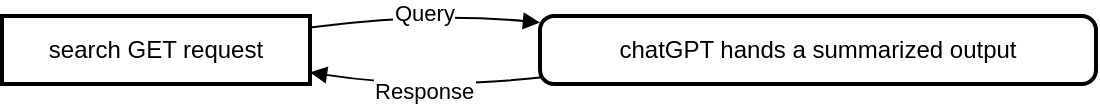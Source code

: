 <mxfile version="21.6.7" type="github">
  <diagram name="Page-1" id="qkieXVnPIpTk0FImO90U">
    <mxGraphModel>
      <root>
        <mxCell id="0" />
        <mxCell id="1" parent="0" />
        <mxCell id="2" value="search GET request" style="whiteSpace=wrap;strokeWidth=2;" vertex="1" parent="1">
          <mxGeometry y="12" width="154" height="34" as="geometry" />
        </mxCell>
        <mxCell id="3" value="chatGPT hands a summarized output" style="rounded=1;absoluteArcSize=1;arcSize=14;whiteSpace=wrap;strokeWidth=2;" vertex="1" parent="1">
          <mxGeometry x="269" y="12" width="278" height="34" as="geometry" />
        </mxCell>
        <mxCell id="4" value="Query" style="curved=1;startArrow=none;endArrow=block;exitX=0.998;exitY=0.172;entryX=-0.0;entryY=0.095;" edge="1" parent="1" source="2" target="3">
          <mxGeometry relative="1" as="geometry">
            <Array as="points">
              <mxPoint x="211" y="10" />
            </Array>
          </mxGeometry>
        </mxCell>
        <mxCell id="5" value="Response" style="curved=1;startArrow=none;endArrow=block;exitX=-0.0;exitY=0.905;entryX=0.998;entryY=0.828;" edge="1" parent="1" source="3" target="2">
          <mxGeometry relative="1" as="geometry">
            <Array as="points">
              <mxPoint x="211" y="49" />
            </Array>
          </mxGeometry>
        </mxCell>
      </root>
    </mxGraphModel>
  </diagram>
</mxfile>
